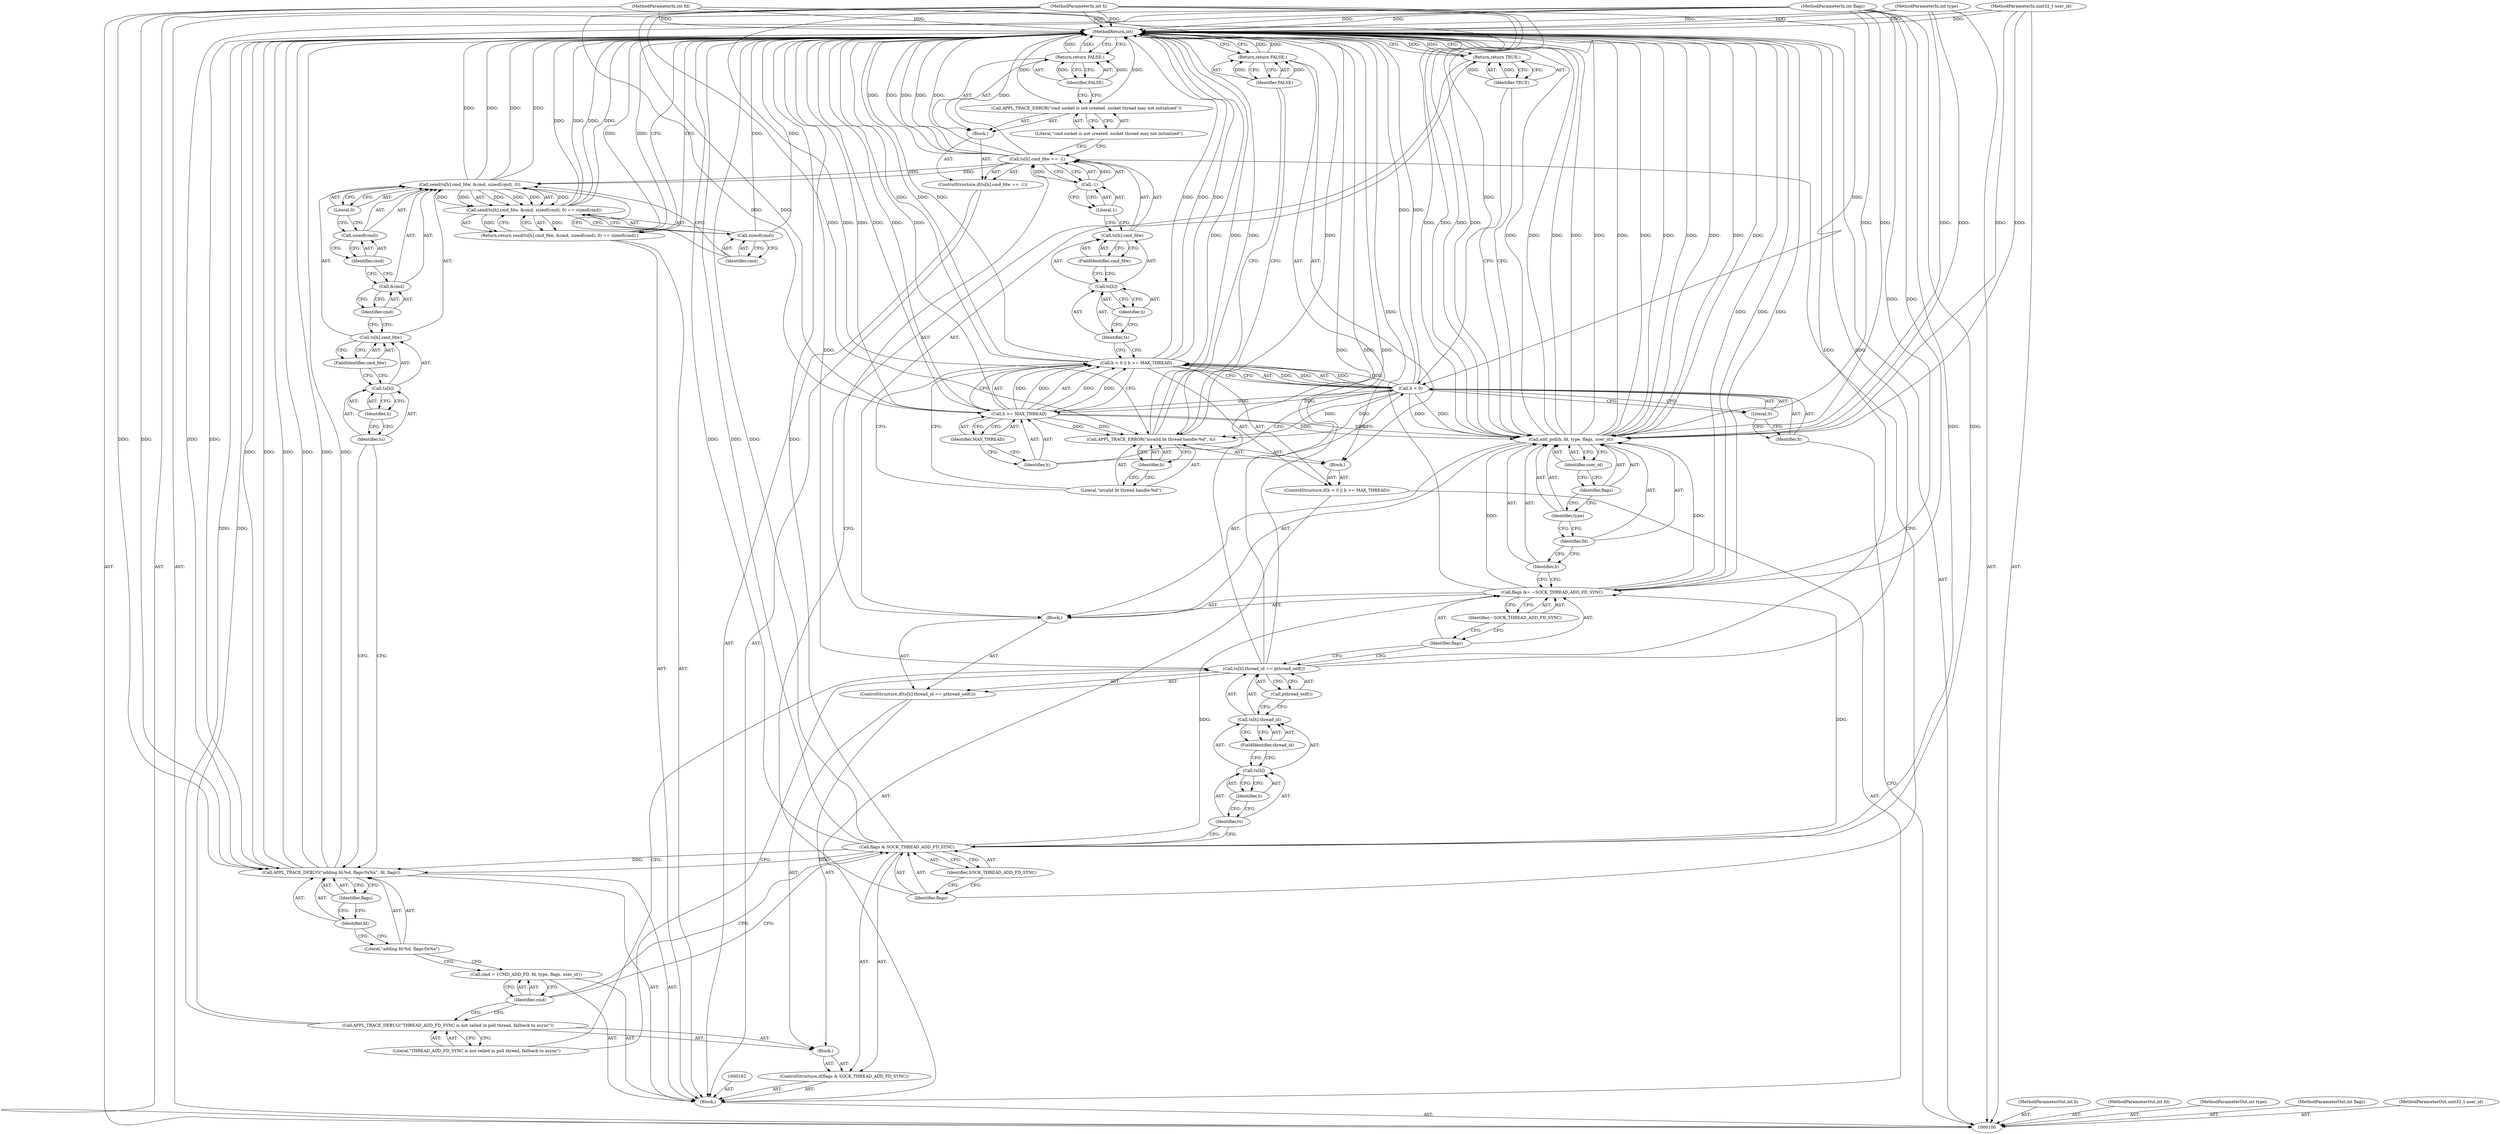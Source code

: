digraph "1_Android_472271b153c5dc53c28beac55480a8d8434b2d5c_37" {
"1000184" [label="(MethodReturn,int)"];
"1000101" [label="(MethodParameterIn,int h)"];
"1000276" [label="(MethodParameterOut,int h)"];
"1000102" [label="(MethodParameterIn,int fd)"];
"1000277" [label="(MethodParameterOut,int fd)"];
"1000103" [label="(MethodParameterIn,int type)"];
"1000278" [label="(MethodParameterOut,int type)"];
"1000104" [label="(MethodParameterIn,int flags)"];
"1000279" [label="(MethodParameterOut,int flags)"];
"1000105" [label="(MethodParameterIn,uint32_t user_id)"];
"1000280" [label="(MethodParameterOut,uint32_t user_id)"];
"1000132" [label="(Literal,\"cmd socket is not created. socket thread may not initialized\")"];
"1000131" [label="(Call,APPL_TRACE_ERROR(\"cmd socket is not created. socket thread may not initialized\"))"];
"1000133" [label="(Return,return FALSE;)"];
"1000134" [label="(Identifier,FALSE)"];
"1000135" [label="(ControlStructure,if(flags & SOCK_THREAD_ADD_FD_SYNC))"];
"1000138" [label="(Identifier,SOCK_THREAD_ADD_FD_SYNC)"];
"1000136" [label="(Call,flags & SOCK_THREAD_ADD_FD_SYNC)"];
"1000137" [label="(Identifier,flags)"];
"1000139" [label="(Block,)"];
"1000140" [label="(ControlStructure,if(ts[h].thread_id == pthread_self()))"];
"1000146" [label="(FieldIdentifier,thread_id)"];
"1000147" [label="(Call,pthread_self())"];
"1000141" [label="(Call,ts[h].thread_id == pthread_self())"];
"1000142" [label="(Call,ts[h].thread_id)"];
"1000143" [label="(Call,ts[h])"];
"1000144" [label="(Identifier,ts)"];
"1000145" [label="(Identifier,h)"];
"1000148" [label="(Block,)"];
"1000149" [label="(Call,flags &= ~SOCK_THREAD_ADD_FD_SYNC)"];
"1000150" [label="(Identifier,flags)"];
"1000151" [label="(Identifier,~SOCK_THREAD_ADD_FD_SYNC)"];
"1000152" [label="(Call,add_poll(h, fd, type, flags, user_id))"];
"1000153" [label="(Identifier,h)"];
"1000154" [label="(Identifier,fd)"];
"1000155" [label="(Identifier,type)"];
"1000156" [label="(Identifier,flags)"];
"1000157" [label="(Identifier,user_id)"];
"1000158" [label="(Return,return TRUE;)"];
"1000159" [label="(Identifier,TRUE)"];
"1000106" [label="(Block,)"];
"1000161" [label="(Literal,\"THREAD_ADD_FD_SYNC is not called in poll thread, fallback to async\")"];
"1000160" [label="(Call,APPL_TRACE_DEBUG(\"THREAD_ADD_FD_SYNC is not called in poll thread, fallback to async\"))"];
"1000163" [label="(Call,cmd = {CMD_ADD_FD, fd, type, flags, user_id})"];
"1000164" [label="(Identifier,cmd)"];
"1000166" [label="(Literal,\"adding fd:%d, flags:0x%x\")"];
"1000165" [label="(Call,APPL_TRACE_DEBUG(\"adding fd:%d, flags:0x%x\", fd, flags))"];
"1000167" [label="(Identifier,fd)"];
"1000168" [label="(Identifier,flags)"];
"1000170" [label="(Call,send(ts[h].cmd_fdw, &cmd, sizeof(cmd), 0) == sizeof(cmd))"];
"1000171" [label="(Call,send(ts[h].cmd_fdw, &cmd, sizeof(cmd), 0))"];
"1000172" [label="(Call,ts[h].cmd_fdw)"];
"1000173" [label="(Call,ts[h])"];
"1000174" [label="(Identifier,ts)"];
"1000175" [label="(Identifier,h)"];
"1000176" [label="(FieldIdentifier,cmd_fdw)"];
"1000177" [label="(Call,&cmd)"];
"1000178" [label="(Identifier,cmd)"];
"1000179" [label="(Call,sizeof(cmd))"];
"1000169" [label="(Return,return send(ts[h].cmd_fdw, &cmd, sizeof(cmd), 0) == sizeof(cmd);)"];
"1000180" [label="(Identifier,cmd)"];
"1000181" [label="(Literal,0)"];
"1000182" [label="(Call,sizeof(cmd))"];
"1000183" [label="(Identifier,cmd)"];
"1000107" [label="(ControlStructure,if(h < 0 || h >= MAX_THREAD))"];
"1000112" [label="(Call,h >= MAX_THREAD)"];
"1000113" [label="(Identifier,h)"];
"1000114" [label="(Identifier,MAX_THREAD)"];
"1000108" [label="(Call,h < 0 || h >= MAX_THREAD)"];
"1000109" [label="(Call,h < 0)"];
"1000110" [label="(Identifier,h)"];
"1000111" [label="(Literal,0)"];
"1000115" [label="(Block,)"];
"1000117" [label="(Literal,\"invalid bt thread handle:%d\")"];
"1000118" [label="(Identifier,h)"];
"1000116" [label="(Call,APPL_TRACE_ERROR(\"invalid bt thread handle:%d\", h))"];
"1000119" [label="(Return,return FALSE;)"];
"1000120" [label="(Identifier,FALSE)"];
"1000121" [label="(ControlStructure,if(ts[h].cmd_fdw == -1))"];
"1000127" [label="(FieldIdentifier,cmd_fdw)"];
"1000128" [label="(Call,-1)"];
"1000129" [label="(Literal,1)"];
"1000122" [label="(Call,ts[h].cmd_fdw == -1)"];
"1000123" [label="(Call,ts[h].cmd_fdw)"];
"1000124" [label="(Call,ts[h])"];
"1000125" [label="(Identifier,ts)"];
"1000126" [label="(Identifier,h)"];
"1000130" [label="(Block,)"];
"1000184" -> "1000100"  [label="AST: "];
"1000184" -> "1000119"  [label="CFG: "];
"1000184" -> "1000133"  [label="CFG: "];
"1000184" -> "1000158"  [label="CFG: "];
"1000184" -> "1000169"  [label="CFG: "];
"1000169" -> "1000184"  [label="DDG: "];
"1000165" -> "1000184"  [label="DDG: "];
"1000165" -> "1000184"  [label="DDG: "];
"1000165" -> "1000184"  [label="DDG: "];
"1000108" -> "1000184"  [label="DDG: "];
"1000108" -> "1000184"  [label="DDG: "];
"1000108" -> "1000184"  [label="DDG: "];
"1000149" -> "1000184"  [label="DDG: "];
"1000149" -> "1000184"  [label="DDG: "];
"1000152" -> "1000184"  [label="DDG: "];
"1000152" -> "1000184"  [label="DDG: "];
"1000152" -> "1000184"  [label="DDG: "];
"1000152" -> "1000184"  [label="DDG: "];
"1000152" -> "1000184"  [label="DDG: "];
"1000152" -> "1000184"  [label="DDG: "];
"1000104" -> "1000184"  [label="DDG: "];
"1000105" -> "1000184"  [label="DDG: "];
"1000116" -> "1000184"  [label="DDG: "];
"1000116" -> "1000184"  [label="DDG: "];
"1000171" -> "1000184"  [label="DDG: "];
"1000171" -> "1000184"  [label="DDG: "];
"1000141" -> "1000184"  [label="DDG: "];
"1000141" -> "1000184"  [label="DDG: "];
"1000141" -> "1000184"  [label="DDG: "];
"1000112" -> "1000184"  [label="DDG: "];
"1000112" -> "1000184"  [label="DDG: "];
"1000160" -> "1000184"  [label="DDG: "];
"1000122" -> "1000184"  [label="DDG: "];
"1000122" -> "1000184"  [label="DDG: "];
"1000122" -> "1000184"  [label="DDG: "];
"1000103" -> "1000184"  [label="DDG: "];
"1000102" -> "1000184"  [label="DDG: "];
"1000101" -> "1000184"  [label="DDG: "];
"1000109" -> "1000184"  [label="DDG: "];
"1000136" -> "1000184"  [label="DDG: "];
"1000136" -> "1000184"  [label="DDG: "];
"1000170" -> "1000184"  [label="DDG: "];
"1000170" -> "1000184"  [label="DDG: "];
"1000182" -> "1000184"  [label="DDG: "];
"1000131" -> "1000184"  [label="DDG: "];
"1000119" -> "1000184"  [label="DDG: "];
"1000133" -> "1000184"  [label="DDG: "];
"1000158" -> "1000184"  [label="DDG: "];
"1000101" -> "1000100"  [label="AST: "];
"1000101" -> "1000184"  [label="DDG: "];
"1000101" -> "1000109"  [label="DDG: "];
"1000101" -> "1000112"  [label="DDG: "];
"1000101" -> "1000116"  [label="DDG: "];
"1000101" -> "1000152"  [label="DDG: "];
"1000276" -> "1000100"  [label="AST: "];
"1000102" -> "1000100"  [label="AST: "];
"1000102" -> "1000184"  [label="DDG: "];
"1000102" -> "1000152"  [label="DDG: "];
"1000102" -> "1000165"  [label="DDG: "];
"1000277" -> "1000100"  [label="AST: "];
"1000103" -> "1000100"  [label="AST: "];
"1000103" -> "1000184"  [label="DDG: "];
"1000103" -> "1000152"  [label="DDG: "];
"1000278" -> "1000100"  [label="AST: "];
"1000104" -> "1000100"  [label="AST: "];
"1000104" -> "1000184"  [label="DDG: "];
"1000104" -> "1000136"  [label="DDG: "];
"1000104" -> "1000149"  [label="DDG: "];
"1000104" -> "1000152"  [label="DDG: "];
"1000104" -> "1000165"  [label="DDG: "];
"1000279" -> "1000100"  [label="AST: "];
"1000105" -> "1000100"  [label="AST: "];
"1000105" -> "1000184"  [label="DDG: "];
"1000105" -> "1000152"  [label="DDG: "];
"1000280" -> "1000100"  [label="AST: "];
"1000132" -> "1000131"  [label="AST: "];
"1000132" -> "1000122"  [label="CFG: "];
"1000131" -> "1000132"  [label="CFG: "];
"1000131" -> "1000130"  [label="AST: "];
"1000131" -> "1000132"  [label="CFG: "];
"1000132" -> "1000131"  [label="AST: "];
"1000134" -> "1000131"  [label="CFG: "];
"1000131" -> "1000184"  [label="DDG: "];
"1000133" -> "1000130"  [label="AST: "];
"1000133" -> "1000134"  [label="CFG: "];
"1000134" -> "1000133"  [label="AST: "];
"1000184" -> "1000133"  [label="CFG: "];
"1000133" -> "1000184"  [label="DDG: "];
"1000134" -> "1000133"  [label="DDG: "];
"1000134" -> "1000133"  [label="AST: "];
"1000134" -> "1000131"  [label="CFG: "];
"1000133" -> "1000134"  [label="CFG: "];
"1000134" -> "1000133"  [label="DDG: "];
"1000135" -> "1000106"  [label="AST: "];
"1000136" -> "1000135"  [label="AST: "];
"1000139" -> "1000135"  [label="AST: "];
"1000138" -> "1000136"  [label="AST: "];
"1000138" -> "1000137"  [label="CFG: "];
"1000136" -> "1000138"  [label="CFG: "];
"1000136" -> "1000135"  [label="AST: "];
"1000136" -> "1000138"  [label="CFG: "];
"1000137" -> "1000136"  [label="AST: "];
"1000138" -> "1000136"  [label="AST: "];
"1000144" -> "1000136"  [label="CFG: "];
"1000164" -> "1000136"  [label="CFG: "];
"1000136" -> "1000184"  [label="DDG: "];
"1000136" -> "1000184"  [label="DDG: "];
"1000104" -> "1000136"  [label="DDG: "];
"1000136" -> "1000149"  [label="DDG: "];
"1000136" -> "1000165"  [label="DDG: "];
"1000137" -> "1000136"  [label="AST: "];
"1000137" -> "1000122"  [label="CFG: "];
"1000138" -> "1000137"  [label="CFG: "];
"1000139" -> "1000135"  [label="AST: "];
"1000140" -> "1000139"  [label="AST: "];
"1000160" -> "1000139"  [label="AST: "];
"1000140" -> "1000139"  [label="AST: "];
"1000141" -> "1000140"  [label="AST: "];
"1000148" -> "1000140"  [label="AST: "];
"1000146" -> "1000142"  [label="AST: "];
"1000146" -> "1000143"  [label="CFG: "];
"1000142" -> "1000146"  [label="CFG: "];
"1000147" -> "1000141"  [label="AST: "];
"1000147" -> "1000142"  [label="CFG: "];
"1000141" -> "1000147"  [label="CFG: "];
"1000141" -> "1000140"  [label="AST: "];
"1000141" -> "1000147"  [label="CFG: "];
"1000142" -> "1000141"  [label="AST: "];
"1000147" -> "1000141"  [label="AST: "];
"1000150" -> "1000141"  [label="CFG: "];
"1000161" -> "1000141"  [label="CFG: "];
"1000141" -> "1000184"  [label="DDG: "];
"1000141" -> "1000184"  [label="DDG: "];
"1000141" -> "1000184"  [label="DDG: "];
"1000142" -> "1000141"  [label="AST: "];
"1000142" -> "1000146"  [label="CFG: "];
"1000143" -> "1000142"  [label="AST: "];
"1000146" -> "1000142"  [label="AST: "];
"1000147" -> "1000142"  [label="CFG: "];
"1000143" -> "1000142"  [label="AST: "];
"1000143" -> "1000145"  [label="CFG: "];
"1000144" -> "1000143"  [label="AST: "];
"1000145" -> "1000143"  [label="AST: "];
"1000146" -> "1000143"  [label="CFG: "];
"1000144" -> "1000143"  [label="AST: "];
"1000144" -> "1000136"  [label="CFG: "];
"1000145" -> "1000144"  [label="CFG: "];
"1000145" -> "1000143"  [label="AST: "];
"1000145" -> "1000144"  [label="CFG: "];
"1000143" -> "1000145"  [label="CFG: "];
"1000148" -> "1000140"  [label="AST: "];
"1000149" -> "1000148"  [label="AST: "];
"1000152" -> "1000148"  [label="AST: "];
"1000158" -> "1000148"  [label="AST: "];
"1000149" -> "1000148"  [label="AST: "];
"1000149" -> "1000151"  [label="CFG: "];
"1000150" -> "1000149"  [label="AST: "];
"1000151" -> "1000149"  [label="AST: "];
"1000153" -> "1000149"  [label="CFG: "];
"1000149" -> "1000184"  [label="DDG: "];
"1000149" -> "1000184"  [label="DDG: "];
"1000136" -> "1000149"  [label="DDG: "];
"1000104" -> "1000149"  [label="DDG: "];
"1000149" -> "1000152"  [label="DDG: "];
"1000150" -> "1000149"  [label="AST: "];
"1000150" -> "1000141"  [label="CFG: "];
"1000151" -> "1000150"  [label="CFG: "];
"1000151" -> "1000149"  [label="AST: "];
"1000151" -> "1000150"  [label="CFG: "];
"1000149" -> "1000151"  [label="CFG: "];
"1000152" -> "1000148"  [label="AST: "];
"1000152" -> "1000157"  [label="CFG: "];
"1000153" -> "1000152"  [label="AST: "];
"1000154" -> "1000152"  [label="AST: "];
"1000155" -> "1000152"  [label="AST: "];
"1000156" -> "1000152"  [label="AST: "];
"1000157" -> "1000152"  [label="AST: "];
"1000159" -> "1000152"  [label="CFG: "];
"1000152" -> "1000184"  [label="DDG: "];
"1000152" -> "1000184"  [label="DDG: "];
"1000152" -> "1000184"  [label="DDG: "];
"1000152" -> "1000184"  [label="DDG: "];
"1000152" -> "1000184"  [label="DDG: "];
"1000152" -> "1000184"  [label="DDG: "];
"1000112" -> "1000152"  [label="DDG: "];
"1000109" -> "1000152"  [label="DDG: "];
"1000101" -> "1000152"  [label="DDG: "];
"1000102" -> "1000152"  [label="DDG: "];
"1000103" -> "1000152"  [label="DDG: "];
"1000149" -> "1000152"  [label="DDG: "];
"1000104" -> "1000152"  [label="DDG: "];
"1000105" -> "1000152"  [label="DDG: "];
"1000153" -> "1000152"  [label="AST: "];
"1000153" -> "1000149"  [label="CFG: "];
"1000154" -> "1000153"  [label="CFG: "];
"1000154" -> "1000152"  [label="AST: "];
"1000154" -> "1000153"  [label="CFG: "];
"1000155" -> "1000154"  [label="CFG: "];
"1000155" -> "1000152"  [label="AST: "];
"1000155" -> "1000154"  [label="CFG: "];
"1000156" -> "1000155"  [label="CFG: "];
"1000156" -> "1000152"  [label="AST: "];
"1000156" -> "1000155"  [label="CFG: "];
"1000157" -> "1000156"  [label="CFG: "];
"1000157" -> "1000152"  [label="AST: "];
"1000157" -> "1000156"  [label="CFG: "];
"1000152" -> "1000157"  [label="CFG: "];
"1000158" -> "1000148"  [label="AST: "];
"1000158" -> "1000159"  [label="CFG: "];
"1000159" -> "1000158"  [label="AST: "];
"1000184" -> "1000158"  [label="CFG: "];
"1000158" -> "1000184"  [label="DDG: "];
"1000159" -> "1000158"  [label="DDG: "];
"1000159" -> "1000158"  [label="AST: "];
"1000159" -> "1000152"  [label="CFG: "];
"1000158" -> "1000159"  [label="CFG: "];
"1000159" -> "1000158"  [label="DDG: "];
"1000106" -> "1000100"  [label="AST: "];
"1000107" -> "1000106"  [label="AST: "];
"1000121" -> "1000106"  [label="AST: "];
"1000135" -> "1000106"  [label="AST: "];
"1000162" -> "1000106"  [label="AST: "];
"1000163" -> "1000106"  [label="AST: "];
"1000165" -> "1000106"  [label="AST: "];
"1000169" -> "1000106"  [label="AST: "];
"1000161" -> "1000160"  [label="AST: "];
"1000161" -> "1000141"  [label="CFG: "];
"1000160" -> "1000161"  [label="CFG: "];
"1000160" -> "1000139"  [label="AST: "];
"1000160" -> "1000161"  [label="CFG: "];
"1000161" -> "1000160"  [label="AST: "];
"1000164" -> "1000160"  [label="CFG: "];
"1000160" -> "1000184"  [label="DDG: "];
"1000163" -> "1000106"  [label="AST: "];
"1000163" -> "1000164"  [label="CFG: "];
"1000164" -> "1000163"  [label="AST: "];
"1000166" -> "1000163"  [label="CFG: "];
"1000164" -> "1000163"  [label="AST: "];
"1000164" -> "1000160"  [label="CFG: "];
"1000164" -> "1000136"  [label="CFG: "];
"1000163" -> "1000164"  [label="CFG: "];
"1000166" -> "1000165"  [label="AST: "];
"1000166" -> "1000163"  [label="CFG: "];
"1000167" -> "1000166"  [label="CFG: "];
"1000165" -> "1000106"  [label="AST: "];
"1000165" -> "1000168"  [label="CFG: "];
"1000166" -> "1000165"  [label="AST: "];
"1000167" -> "1000165"  [label="AST: "];
"1000168" -> "1000165"  [label="AST: "];
"1000174" -> "1000165"  [label="CFG: "];
"1000165" -> "1000184"  [label="DDG: "];
"1000165" -> "1000184"  [label="DDG: "];
"1000165" -> "1000184"  [label="DDG: "];
"1000102" -> "1000165"  [label="DDG: "];
"1000136" -> "1000165"  [label="DDG: "];
"1000104" -> "1000165"  [label="DDG: "];
"1000167" -> "1000165"  [label="AST: "];
"1000167" -> "1000166"  [label="CFG: "];
"1000168" -> "1000167"  [label="CFG: "];
"1000168" -> "1000165"  [label="AST: "];
"1000168" -> "1000167"  [label="CFG: "];
"1000165" -> "1000168"  [label="CFG: "];
"1000170" -> "1000169"  [label="AST: "];
"1000170" -> "1000182"  [label="CFG: "];
"1000171" -> "1000170"  [label="AST: "];
"1000182" -> "1000170"  [label="AST: "];
"1000169" -> "1000170"  [label="CFG: "];
"1000170" -> "1000184"  [label="DDG: "];
"1000170" -> "1000184"  [label="DDG: "];
"1000170" -> "1000169"  [label="DDG: "];
"1000171" -> "1000170"  [label="DDG: "];
"1000171" -> "1000170"  [label="DDG: "];
"1000171" -> "1000170"  [label="DDG: "];
"1000171" -> "1000170"  [label="AST: "];
"1000171" -> "1000181"  [label="CFG: "];
"1000172" -> "1000171"  [label="AST: "];
"1000177" -> "1000171"  [label="AST: "];
"1000179" -> "1000171"  [label="AST: "];
"1000181" -> "1000171"  [label="AST: "];
"1000183" -> "1000171"  [label="CFG: "];
"1000171" -> "1000184"  [label="DDG: "];
"1000171" -> "1000184"  [label="DDG: "];
"1000171" -> "1000170"  [label="DDG: "];
"1000171" -> "1000170"  [label="DDG: "];
"1000171" -> "1000170"  [label="DDG: "];
"1000122" -> "1000171"  [label="DDG: "];
"1000172" -> "1000171"  [label="AST: "];
"1000172" -> "1000176"  [label="CFG: "];
"1000173" -> "1000172"  [label="AST: "];
"1000176" -> "1000172"  [label="AST: "];
"1000178" -> "1000172"  [label="CFG: "];
"1000173" -> "1000172"  [label="AST: "];
"1000173" -> "1000175"  [label="CFG: "];
"1000174" -> "1000173"  [label="AST: "];
"1000175" -> "1000173"  [label="AST: "];
"1000176" -> "1000173"  [label="CFG: "];
"1000174" -> "1000173"  [label="AST: "];
"1000174" -> "1000165"  [label="CFG: "];
"1000175" -> "1000174"  [label="CFG: "];
"1000175" -> "1000173"  [label="AST: "];
"1000175" -> "1000174"  [label="CFG: "];
"1000173" -> "1000175"  [label="CFG: "];
"1000176" -> "1000172"  [label="AST: "];
"1000176" -> "1000173"  [label="CFG: "];
"1000172" -> "1000176"  [label="CFG: "];
"1000177" -> "1000171"  [label="AST: "];
"1000177" -> "1000178"  [label="CFG: "];
"1000178" -> "1000177"  [label="AST: "];
"1000180" -> "1000177"  [label="CFG: "];
"1000178" -> "1000177"  [label="AST: "];
"1000178" -> "1000172"  [label="CFG: "];
"1000177" -> "1000178"  [label="CFG: "];
"1000179" -> "1000171"  [label="AST: "];
"1000179" -> "1000180"  [label="CFG: "];
"1000180" -> "1000179"  [label="AST: "];
"1000181" -> "1000179"  [label="CFG: "];
"1000169" -> "1000106"  [label="AST: "];
"1000169" -> "1000170"  [label="CFG: "];
"1000170" -> "1000169"  [label="AST: "];
"1000184" -> "1000169"  [label="CFG: "];
"1000169" -> "1000184"  [label="DDG: "];
"1000170" -> "1000169"  [label="DDG: "];
"1000180" -> "1000179"  [label="AST: "];
"1000180" -> "1000177"  [label="CFG: "];
"1000179" -> "1000180"  [label="CFG: "];
"1000181" -> "1000171"  [label="AST: "];
"1000181" -> "1000179"  [label="CFG: "];
"1000171" -> "1000181"  [label="CFG: "];
"1000182" -> "1000170"  [label="AST: "];
"1000182" -> "1000183"  [label="CFG: "];
"1000183" -> "1000182"  [label="AST: "];
"1000170" -> "1000182"  [label="CFG: "];
"1000182" -> "1000184"  [label="DDG: "];
"1000183" -> "1000182"  [label="AST: "];
"1000183" -> "1000171"  [label="CFG: "];
"1000182" -> "1000183"  [label="CFG: "];
"1000107" -> "1000106"  [label="AST: "];
"1000108" -> "1000107"  [label="AST: "];
"1000115" -> "1000107"  [label="AST: "];
"1000112" -> "1000108"  [label="AST: "];
"1000112" -> "1000114"  [label="CFG: "];
"1000113" -> "1000112"  [label="AST: "];
"1000114" -> "1000112"  [label="AST: "];
"1000108" -> "1000112"  [label="CFG: "];
"1000112" -> "1000184"  [label="DDG: "];
"1000112" -> "1000184"  [label="DDG: "];
"1000112" -> "1000108"  [label="DDG: "];
"1000112" -> "1000108"  [label="DDG: "];
"1000109" -> "1000112"  [label="DDG: "];
"1000101" -> "1000112"  [label="DDG: "];
"1000112" -> "1000116"  [label="DDG: "];
"1000112" -> "1000152"  [label="DDG: "];
"1000113" -> "1000112"  [label="AST: "];
"1000113" -> "1000109"  [label="CFG: "];
"1000114" -> "1000113"  [label="CFG: "];
"1000114" -> "1000112"  [label="AST: "];
"1000114" -> "1000113"  [label="CFG: "];
"1000112" -> "1000114"  [label="CFG: "];
"1000108" -> "1000107"  [label="AST: "];
"1000108" -> "1000109"  [label="CFG: "];
"1000108" -> "1000112"  [label="CFG: "];
"1000109" -> "1000108"  [label="AST: "];
"1000112" -> "1000108"  [label="AST: "];
"1000117" -> "1000108"  [label="CFG: "];
"1000125" -> "1000108"  [label="CFG: "];
"1000108" -> "1000184"  [label="DDG: "];
"1000108" -> "1000184"  [label="DDG: "];
"1000108" -> "1000184"  [label="DDG: "];
"1000109" -> "1000108"  [label="DDG: "];
"1000109" -> "1000108"  [label="DDG: "];
"1000112" -> "1000108"  [label="DDG: "];
"1000112" -> "1000108"  [label="DDG: "];
"1000109" -> "1000108"  [label="AST: "];
"1000109" -> "1000111"  [label="CFG: "];
"1000110" -> "1000109"  [label="AST: "];
"1000111" -> "1000109"  [label="AST: "];
"1000113" -> "1000109"  [label="CFG: "];
"1000108" -> "1000109"  [label="CFG: "];
"1000109" -> "1000184"  [label="DDG: "];
"1000109" -> "1000108"  [label="DDG: "];
"1000109" -> "1000108"  [label="DDG: "];
"1000101" -> "1000109"  [label="DDG: "];
"1000109" -> "1000112"  [label="DDG: "];
"1000109" -> "1000116"  [label="DDG: "];
"1000109" -> "1000152"  [label="DDG: "];
"1000110" -> "1000109"  [label="AST: "];
"1000110" -> "1000100"  [label="CFG: "];
"1000111" -> "1000110"  [label="CFG: "];
"1000111" -> "1000109"  [label="AST: "];
"1000111" -> "1000110"  [label="CFG: "];
"1000109" -> "1000111"  [label="CFG: "];
"1000115" -> "1000107"  [label="AST: "];
"1000116" -> "1000115"  [label="AST: "];
"1000119" -> "1000115"  [label="AST: "];
"1000117" -> "1000116"  [label="AST: "];
"1000117" -> "1000108"  [label="CFG: "];
"1000118" -> "1000117"  [label="CFG: "];
"1000118" -> "1000116"  [label="AST: "];
"1000118" -> "1000117"  [label="CFG: "];
"1000116" -> "1000118"  [label="CFG: "];
"1000116" -> "1000115"  [label="AST: "];
"1000116" -> "1000118"  [label="CFG: "];
"1000117" -> "1000116"  [label="AST: "];
"1000118" -> "1000116"  [label="AST: "];
"1000120" -> "1000116"  [label="CFG: "];
"1000116" -> "1000184"  [label="DDG: "];
"1000116" -> "1000184"  [label="DDG: "];
"1000112" -> "1000116"  [label="DDG: "];
"1000109" -> "1000116"  [label="DDG: "];
"1000101" -> "1000116"  [label="DDG: "];
"1000119" -> "1000115"  [label="AST: "];
"1000119" -> "1000120"  [label="CFG: "];
"1000120" -> "1000119"  [label="AST: "];
"1000184" -> "1000119"  [label="CFG: "];
"1000119" -> "1000184"  [label="DDG: "];
"1000120" -> "1000119"  [label="DDG: "];
"1000120" -> "1000119"  [label="AST: "];
"1000120" -> "1000116"  [label="CFG: "];
"1000119" -> "1000120"  [label="CFG: "];
"1000120" -> "1000119"  [label="DDG: "];
"1000121" -> "1000106"  [label="AST: "];
"1000122" -> "1000121"  [label="AST: "];
"1000130" -> "1000121"  [label="AST: "];
"1000127" -> "1000123"  [label="AST: "];
"1000127" -> "1000124"  [label="CFG: "];
"1000123" -> "1000127"  [label="CFG: "];
"1000128" -> "1000122"  [label="AST: "];
"1000128" -> "1000129"  [label="CFG: "];
"1000129" -> "1000128"  [label="AST: "];
"1000122" -> "1000128"  [label="CFG: "];
"1000128" -> "1000122"  [label="DDG: "];
"1000129" -> "1000128"  [label="AST: "];
"1000129" -> "1000123"  [label="CFG: "];
"1000128" -> "1000129"  [label="CFG: "];
"1000122" -> "1000121"  [label="AST: "];
"1000122" -> "1000128"  [label="CFG: "];
"1000123" -> "1000122"  [label="AST: "];
"1000128" -> "1000122"  [label="AST: "];
"1000132" -> "1000122"  [label="CFG: "];
"1000137" -> "1000122"  [label="CFG: "];
"1000122" -> "1000184"  [label="DDG: "];
"1000122" -> "1000184"  [label="DDG: "];
"1000122" -> "1000184"  [label="DDG: "];
"1000128" -> "1000122"  [label="DDG: "];
"1000122" -> "1000171"  [label="DDG: "];
"1000123" -> "1000122"  [label="AST: "];
"1000123" -> "1000127"  [label="CFG: "];
"1000124" -> "1000123"  [label="AST: "];
"1000127" -> "1000123"  [label="AST: "];
"1000129" -> "1000123"  [label="CFG: "];
"1000124" -> "1000123"  [label="AST: "];
"1000124" -> "1000126"  [label="CFG: "];
"1000125" -> "1000124"  [label="AST: "];
"1000126" -> "1000124"  [label="AST: "];
"1000127" -> "1000124"  [label="CFG: "];
"1000125" -> "1000124"  [label="AST: "];
"1000125" -> "1000108"  [label="CFG: "];
"1000126" -> "1000125"  [label="CFG: "];
"1000126" -> "1000124"  [label="AST: "];
"1000126" -> "1000125"  [label="CFG: "];
"1000124" -> "1000126"  [label="CFG: "];
"1000130" -> "1000121"  [label="AST: "];
"1000131" -> "1000130"  [label="AST: "];
"1000133" -> "1000130"  [label="AST: "];
}
